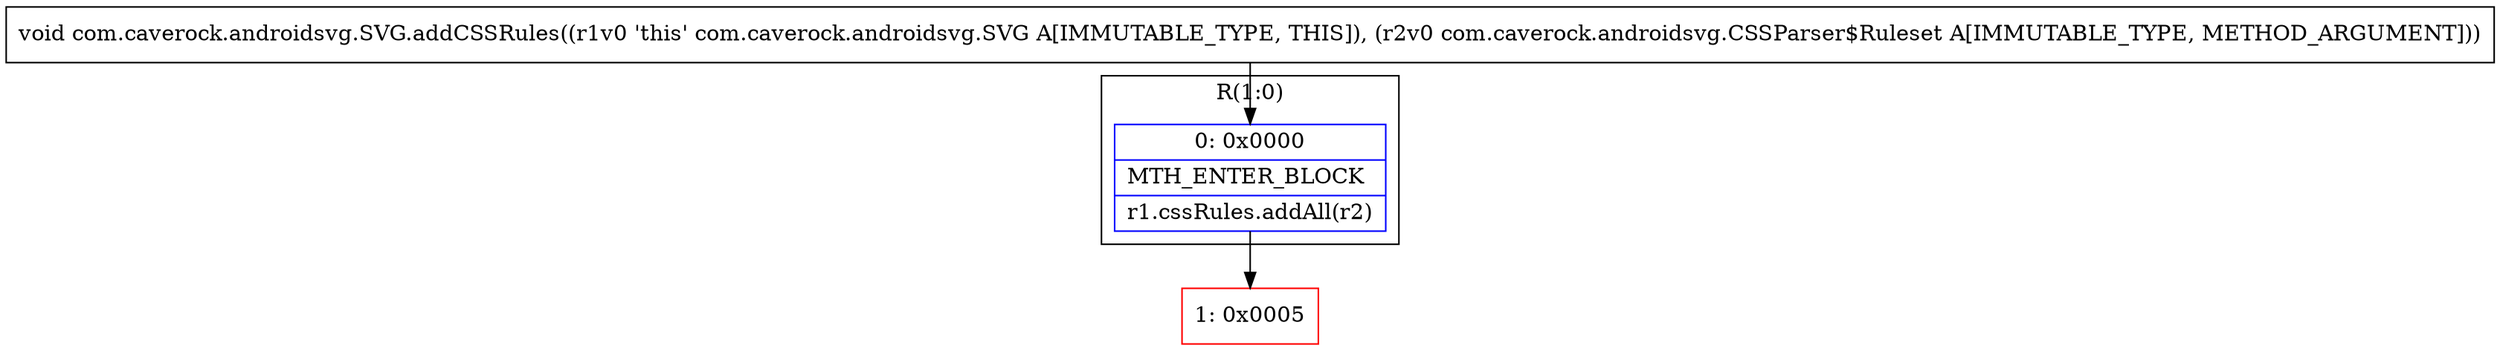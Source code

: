 digraph "CFG forcom.caverock.androidsvg.SVG.addCSSRules(Lcom\/caverock\/androidsvg\/CSSParser$Ruleset;)V" {
subgraph cluster_Region_568897167 {
label = "R(1:0)";
node [shape=record,color=blue];
Node_0 [shape=record,label="{0\:\ 0x0000|MTH_ENTER_BLOCK\l|r1.cssRules.addAll(r2)\l}"];
}
Node_1 [shape=record,color=red,label="{1\:\ 0x0005}"];
MethodNode[shape=record,label="{void com.caverock.androidsvg.SVG.addCSSRules((r1v0 'this' com.caverock.androidsvg.SVG A[IMMUTABLE_TYPE, THIS]), (r2v0 com.caverock.androidsvg.CSSParser$Ruleset A[IMMUTABLE_TYPE, METHOD_ARGUMENT])) }"];
MethodNode -> Node_0;
Node_0 -> Node_1;
}


